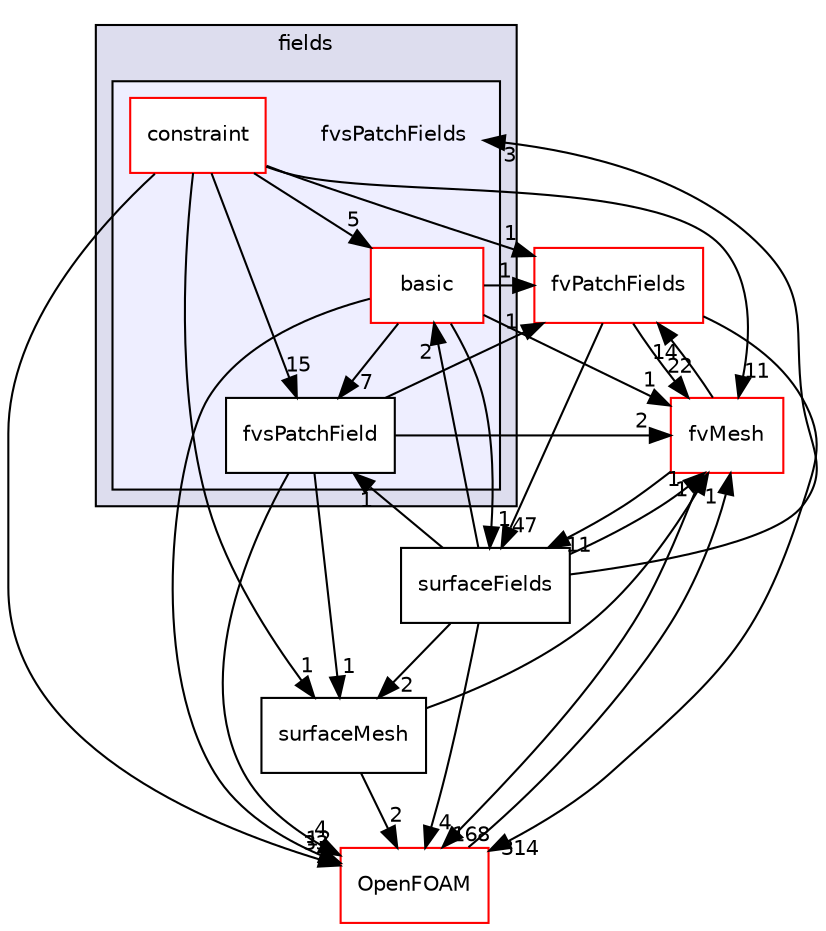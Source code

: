 digraph "src/finiteVolume/fields/fvsPatchFields" {
  bgcolor=transparent;
  compound=true
  node [ fontsize="10", fontname="Helvetica"];
  edge [ labelfontsize="10", labelfontname="Helvetica"];
  subgraph clusterdir_25ab4a83a983f7bb7a38b7f63bb141b7 {
    graph [ bgcolor="#ddddee", pencolor="black", label="fields" fontname="Helvetica", fontsize="10", URL="dir_25ab4a83a983f7bb7a38b7f63bb141b7.html"]
  subgraph clusterdir_807b34448f78de7c3bc4530ef499b703 {
    graph [ bgcolor="#eeeeff", pencolor="black", label="" URL="dir_807b34448f78de7c3bc4530ef499b703.html"];
    dir_807b34448f78de7c3bc4530ef499b703 [shape=plaintext label="fvsPatchFields"];
    dir_958a3dd6045466a25f270895e6927ee8 [shape=box label="basic" color="red" fillcolor="white" style="filled" URL="dir_958a3dd6045466a25f270895e6927ee8.html"];
    dir_d3657b0b23136d928b995b4c42c4ccd9 [shape=box label="constraint" color="red" fillcolor="white" style="filled" URL="dir_d3657b0b23136d928b995b4c42c4ccd9.html"];
    dir_f8fc54ccdbdfd051989b9c9b77557e92 [shape=box label="fvsPatchField" color="black" fillcolor="white" style="filled" URL="dir_f8fc54ccdbdfd051989b9c9b77557e92.html"];
  }
  }
  dir_a5850494bc77049b2a182260f0d1f703 [shape=box label="fvPatchFields" color="red" URL="dir_a5850494bc77049b2a182260f0d1f703.html"];
  dir_fdafd3b59310328ee40a940c9419d4db [shape=box label="surfaceMesh" URL="dir_fdafd3b59310328ee40a940c9419d4db.html"];
  dir_c382fa095c9c33d8673c0dd60aaef275 [shape=box label="fvMesh" color="red" URL="dir_c382fa095c9c33d8673c0dd60aaef275.html"];
  dir_c5473ff19b20e6ec4dfe5c310b3778a8 [shape=box label="OpenFOAM" color="red" URL="dir_c5473ff19b20e6ec4dfe5c310b3778a8.html"];
  dir_606ba9250f9107f82f779cbd3e87c3a5 [shape=box label="surfaceFields" URL="dir_606ba9250f9107f82f779cbd3e87c3a5.html"];
  dir_a5850494bc77049b2a182260f0d1f703->dir_c382fa095c9c33d8673c0dd60aaef275 [headlabel="22", labeldistance=1.5 headhref="dir_000891_001106.html"];
  dir_a5850494bc77049b2a182260f0d1f703->dir_c5473ff19b20e6ec4dfe5c310b3778a8 [headlabel="314", labeldistance=1.5 headhref="dir_000891_002151.html"];
  dir_a5850494bc77049b2a182260f0d1f703->dir_606ba9250f9107f82f779cbd3e87c3a5 [headlabel="47", labeldistance=1.5 headhref="dir_000891_001028.html"];
  dir_958a3dd6045466a25f270895e6927ee8->dir_a5850494bc77049b2a182260f0d1f703 [headlabel="1", labeldistance=1.5 headhref="dir_001010_000891.html"];
  dir_958a3dd6045466a25f270895e6927ee8->dir_c382fa095c9c33d8673c0dd60aaef275 [headlabel="1", labeldistance=1.5 headhref="dir_001010_001106.html"];
  dir_958a3dd6045466a25f270895e6927ee8->dir_c5473ff19b20e6ec4dfe5c310b3778a8 [headlabel="12", labeldistance=1.5 headhref="dir_001010_002151.html"];
  dir_958a3dd6045466a25f270895e6927ee8->dir_f8fc54ccdbdfd051989b9c9b77557e92 [headlabel="7", labeldistance=1.5 headhref="dir_001010_001027.html"];
  dir_958a3dd6045466a25f270895e6927ee8->dir_606ba9250f9107f82f779cbd3e87c3a5 [headlabel="1", labeldistance=1.5 headhref="dir_001010_001028.html"];
  dir_fdafd3b59310328ee40a940c9419d4db->dir_c382fa095c9c33d8673c0dd60aaef275 [headlabel="1", labeldistance=1.5 headhref="dir_001258_001106.html"];
  dir_fdafd3b59310328ee40a940c9419d4db->dir_c5473ff19b20e6ec4dfe5c310b3778a8 [headlabel="2", labeldistance=1.5 headhref="dir_001258_002151.html"];
  dir_c382fa095c9c33d8673c0dd60aaef275->dir_a5850494bc77049b2a182260f0d1f703 [headlabel="14", labeldistance=1.5 headhref="dir_001106_000891.html"];
  dir_c382fa095c9c33d8673c0dd60aaef275->dir_c5473ff19b20e6ec4dfe5c310b3778a8 [headlabel="168", labeldistance=1.5 headhref="dir_001106_002151.html"];
  dir_c382fa095c9c33d8673c0dd60aaef275->dir_606ba9250f9107f82f779cbd3e87c3a5 [headlabel="11", labeldistance=1.5 headhref="dir_001106_001028.html"];
  dir_d3657b0b23136d928b995b4c42c4ccd9->dir_a5850494bc77049b2a182260f0d1f703 [headlabel="1", labeldistance=1.5 headhref="dir_001015_000891.html"];
  dir_d3657b0b23136d928b995b4c42c4ccd9->dir_958a3dd6045466a25f270895e6927ee8 [headlabel="5", labeldistance=1.5 headhref="dir_001015_001010.html"];
  dir_d3657b0b23136d928b995b4c42c4ccd9->dir_fdafd3b59310328ee40a940c9419d4db [headlabel="1", labeldistance=1.5 headhref="dir_001015_001258.html"];
  dir_d3657b0b23136d928b995b4c42c4ccd9->dir_c382fa095c9c33d8673c0dd60aaef275 [headlabel="11", labeldistance=1.5 headhref="dir_001015_001106.html"];
  dir_d3657b0b23136d928b995b4c42c4ccd9->dir_c5473ff19b20e6ec4dfe5c310b3778a8 [headlabel="33", labeldistance=1.5 headhref="dir_001015_002151.html"];
  dir_d3657b0b23136d928b995b4c42c4ccd9->dir_f8fc54ccdbdfd051989b9c9b77557e92 [headlabel="15", labeldistance=1.5 headhref="dir_001015_001027.html"];
  dir_c5473ff19b20e6ec4dfe5c310b3778a8->dir_c382fa095c9c33d8673c0dd60aaef275 [headlabel="1", labeldistance=1.5 headhref="dir_002151_001106.html"];
  dir_f8fc54ccdbdfd051989b9c9b77557e92->dir_a5850494bc77049b2a182260f0d1f703 [headlabel="1", labeldistance=1.5 headhref="dir_001027_000891.html"];
  dir_f8fc54ccdbdfd051989b9c9b77557e92->dir_fdafd3b59310328ee40a940c9419d4db [headlabel="1", labeldistance=1.5 headhref="dir_001027_001258.html"];
  dir_f8fc54ccdbdfd051989b9c9b77557e92->dir_c382fa095c9c33d8673c0dd60aaef275 [headlabel="2", labeldistance=1.5 headhref="dir_001027_001106.html"];
  dir_f8fc54ccdbdfd051989b9c9b77557e92->dir_c5473ff19b20e6ec4dfe5c310b3778a8 [headlabel="4", labeldistance=1.5 headhref="dir_001027_002151.html"];
  dir_606ba9250f9107f82f779cbd3e87c3a5->dir_958a3dd6045466a25f270895e6927ee8 [headlabel="2", labeldistance=1.5 headhref="dir_001028_001010.html"];
  dir_606ba9250f9107f82f779cbd3e87c3a5->dir_fdafd3b59310328ee40a940c9419d4db [headlabel="2", labeldistance=1.5 headhref="dir_001028_001258.html"];
  dir_606ba9250f9107f82f779cbd3e87c3a5->dir_c382fa095c9c33d8673c0dd60aaef275 [headlabel="1", labeldistance=1.5 headhref="dir_001028_001106.html"];
  dir_606ba9250f9107f82f779cbd3e87c3a5->dir_c5473ff19b20e6ec4dfe5c310b3778a8 [headlabel="4", labeldistance=1.5 headhref="dir_001028_002151.html"];
  dir_606ba9250f9107f82f779cbd3e87c3a5->dir_f8fc54ccdbdfd051989b9c9b77557e92 [headlabel="1", labeldistance=1.5 headhref="dir_001028_001027.html"];
  dir_606ba9250f9107f82f779cbd3e87c3a5->dir_807b34448f78de7c3bc4530ef499b703 [headlabel="3", labeldistance=1.5 headhref="dir_001028_001009.html"];
}
